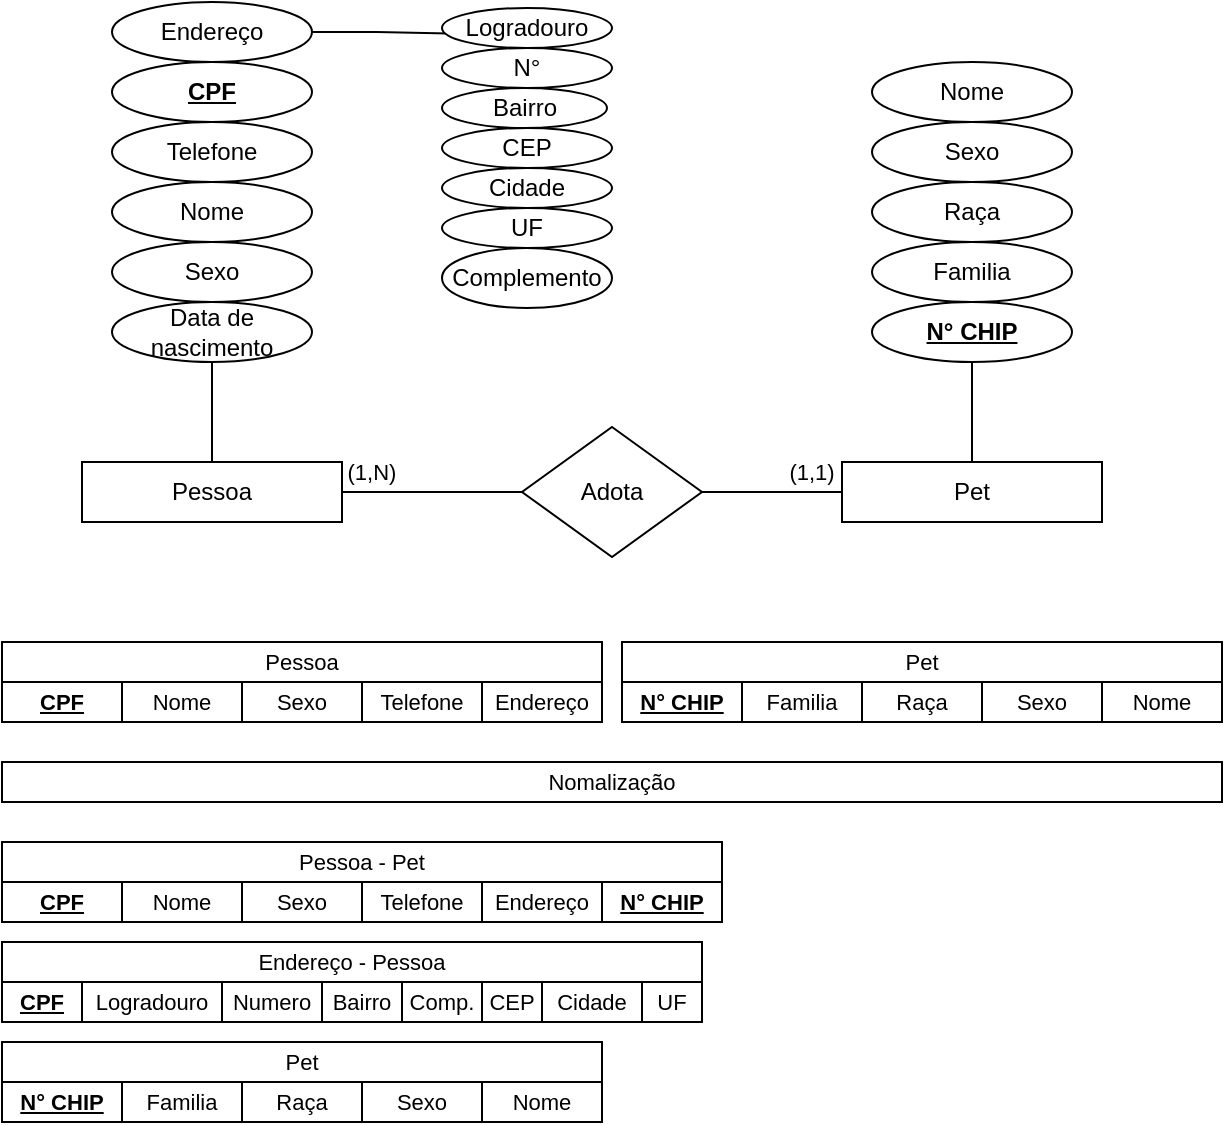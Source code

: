 <mxfile version="20.2.3" type="device"><diagram id="0Yj32g-TBlyaEEfKHffW" name="Página-1"><mxGraphModel dx="599" dy="404" grid="1" gridSize="10" guides="1" tooltips="1" connect="1" arrows="1" fold="1" page="1" pageScale="1" pageWidth="1169" pageHeight="827" math="0" shadow="0"><root><mxCell id="0"/><mxCell id="1" parent="0"/><mxCell id="ln10DzB54dTJTLXXGQgZ-6" value="" style="edgeStyle=orthogonalEdgeStyle;rounded=0;orthogonalLoop=1;jettySize=auto;html=1;endArrow=none;endFill=0;" edge="1" parent="1" source="ln10DzB54dTJTLXXGQgZ-1" target="ln10DzB54dTJTLXXGQgZ-5"><mxGeometry relative="1" as="geometry"/></mxCell><mxCell id="ln10DzB54dTJTLXXGQgZ-1" value="Pessoa" style="rounded=0;whiteSpace=wrap;html=1;" vertex="1" parent="1"><mxGeometry x="320" y="270" width="130" height="30" as="geometry"/></mxCell><mxCell id="ln10DzB54dTJTLXXGQgZ-13" value="" style="edgeStyle=orthogonalEdgeStyle;rounded=0;orthogonalLoop=1;jettySize=auto;html=1;endArrow=none;endFill=0;" edge="1" parent="1" source="ln10DzB54dTJTLXXGQgZ-9" target="ln10DzB54dTJTLXXGQgZ-12"><mxGeometry relative="1" as="geometry"/></mxCell><mxCell id="ln10DzB54dTJTLXXGQgZ-9" value="Pet" style="rounded=0;whiteSpace=wrap;html=1;" vertex="1" parent="1"><mxGeometry x="700" y="270" width="130" height="30" as="geometry"/></mxCell><mxCell id="ln10DzB54dTJTLXXGQgZ-12" value="&lt;b&gt;&lt;u&gt;N° CHIP&lt;/u&gt;&lt;/b&gt;" style="ellipse;whiteSpace=wrap;html=1;" vertex="1" parent="1"><mxGeometry x="715" y="190" width="100" height="30" as="geometry"/></mxCell><mxCell id="ln10DzB54dTJTLXXGQgZ-14" value="Familia" style="ellipse;whiteSpace=wrap;html=1;" vertex="1" parent="1"><mxGeometry x="715" y="160" width="100" height="30" as="geometry"/></mxCell><mxCell id="ln10DzB54dTJTLXXGQgZ-15" value="Raça" style="ellipse;whiteSpace=wrap;html=1;" vertex="1" parent="1"><mxGeometry x="715" y="130" width="100" height="30" as="geometry"/></mxCell><mxCell id="ln10DzB54dTJTLXXGQgZ-16" value="Nome" style="ellipse;whiteSpace=wrap;html=1;" vertex="1" parent="1"><mxGeometry x="715" y="70" width="100" height="30" as="geometry"/></mxCell><mxCell id="ln10DzB54dTJTLXXGQgZ-17" value="Sexo" style="ellipse;whiteSpace=wrap;html=1;" vertex="1" parent="1"><mxGeometry x="715" y="100" width="100" height="30" as="geometry"/></mxCell><mxCell id="ln10DzB54dTJTLXXGQgZ-25" value="" style="edgeStyle=orthogonalEdgeStyle;rounded=0;orthogonalLoop=1;jettySize=auto;html=1;endArrow=none;endFill=0;" edge="1" parent="1" source="ln10DzB54dTJTLXXGQgZ-24" target="ln10DzB54dTJTLXXGQgZ-9"><mxGeometry relative="1" as="geometry"/></mxCell><mxCell id="ln10DzB54dTJTLXXGQgZ-26" value="" style="edgeStyle=orthogonalEdgeStyle;rounded=0;orthogonalLoop=1;jettySize=auto;html=1;endArrow=none;endFill=0;" edge="1" parent="1" source="ln10DzB54dTJTLXXGQgZ-24" target="ln10DzB54dTJTLXXGQgZ-1"><mxGeometry relative="1" as="geometry"/></mxCell><mxCell id="ln10DzB54dTJTLXXGQgZ-24" value="Adota" style="rhombus;whiteSpace=wrap;html=1;" vertex="1" parent="1"><mxGeometry x="540" y="252.5" width="90" height="65" as="geometry"/></mxCell><mxCell id="ln10DzB54dTJTLXXGQgZ-27" value="&lt;font style=&quot;font-size: 11px;&quot;&gt;(1,N)&lt;/font&gt;" style="text;html=1;strokeColor=none;fillColor=none;align=center;verticalAlign=middle;whiteSpace=wrap;rounded=0;" vertex="1" parent="1"><mxGeometry x="435" y="260" width="60" height="30" as="geometry"/></mxCell><mxCell id="ln10DzB54dTJTLXXGQgZ-28" value="&lt;font style=&quot;font-size: 11px;&quot;&gt;(1,1)&lt;/font&gt;" style="text;html=1;strokeColor=none;fillColor=none;align=center;verticalAlign=middle;whiteSpace=wrap;rounded=0;" vertex="1" parent="1"><mxGeometry x="655" y="260" width="60" height="30" as="geometry"/></mxCell><mxCell id="ln10DzB54dTJTLXXGQgZ-46" style="edgeStyle=orthogonalEdgeStyle;rounded=0;orthogonalLoop=1;jettySize=auto;html=1;entryX=0.04;entryY=0.64;entryDx=0;entryDy=0;entryPerimeter=0;fontSize=11;endArrow=none;endFill=0;" edge="1" parent="1" source="ln10DzB54dTJTLXXGQgZ-32" target="ln10DzB54dTJTLXXGQgZ-33"><mxGeometry relative="1" as="geometry"/></mxCell><mxCell id="ln10DzB54dTJTLXXGQgZ-44" value="" style="group" vertex="1" connectable="0" parent="1"><mxGeometry x="500" y="43" width="85" height="150" as="geometry"/></mxCell><mxCell id="ln10DzB54dTJTLXXGQgZ-33" value="Logradouro" style="ellipse;whiteSpace=wrap;html=1;container=0;" vertex="1" parent="ln10DzB54dTJTLXXGQgZ-44"><mxGeometry width="85" height="20" as="geometry"/></mxCell><mxCell id="ln10DzB54dTJTLXXGQgZ-34" value="N°" style="ellipse;whiteSpace=wrap;html=1;container=0;" vertex="1" parent="ln10DzB54dTJTLXXGQgZ-44"><mxGeometry y="20" width="85" height="20" as="geometry"/></mxCell><mxCell id="ln10DzB54dTJTLXXGQgZ-35" value="Bairro" style="ellipse;whiteSpace=wrap;html=1;container=0;" vertex="1" parent="ln10DzB54dTJTLXXGQgZ-44"><mxGeometry y="40" width="82.5" height="20" as="geometry"/></mxCell><mxCell id="ln10DzB54dTJTLXXGQgZ-36" value="CEP" style="ellipse;whiteSpace=wrap;html=1;container=0;" vertex="1" parent="ln10DzB54dTJTLXXGQgZ-44"><mxGeometry y="60" width="85" height="20" as="geometry"/></mxCell><mxCell id="ln10DzB54dTJTLXXGQgZ-37" value="Cidade" style="ellipse;whiteSpace=wrap;html=1;container=0;" vertex="1" parent="ln10DzB54dTJTLXXGQgZ-44"><mxGeometry y="80" width="85" height="20" as="geometry"/></mxCell><mxCell id="ln10DzB54dTJTLXXGQgZ-38" value="UF" style="ellipse;whiteSpace=wrap;html=1;container=0;" vertex="1" parent="ln10DzB54dTJTLXXGQgZ-44"><mxGeometry y="100" width="85" height="20" as="geometry"/></mxCell><mxCell id="ln10DzB54dTJTLXXGQgZ-39" value="Complemento" style="ellipse;whiteSpace=wrap;html=1;container=0;" vertex="1" parent="ln10DzB54dTJTLXXGQgZ-44"><mxGeometry y="120" width="85" height="30" as="geometry"/></mxCell><mxCell id="ln10DzB54dTJTLXXGQgZ-48" value="" style="group" vertex="1" connectable="0" parent="1"><mxGeometry x="335" y="40" width="100" height="180" as="geometry"/></mxCell><mxCell id="ln10DzB54dTJTLXXGQgZ-8" value="" style="group" vertex="1" connectable="0" parent="ln10DzB54dTJTLXXGQgZ-48"><mxGeometry y="30" width="100" height="150" as="geometry"/></mxCell><mxCell id="ln10DzB54dTJTLXXGQgZ-2" value="Nome" style="ellipse;whiteSpace=wrap;html=1;" vertex="1" parent="ln10DzB54dTJTLXXGQgZ-8"><mxGeometry y="60" width="100" height="30" as="geometry"/></mxCell><mxCell id="ln10DzB54dTJTLXXGQgZ-3" value="&lt;b&gt;&lt;u&gt;CPF&lt;/u&gt;&lt;/b&gt;" style="ellipse;whiteSpace=wrap;html=1;" vertex="1" parent="ln10DzB54dTJTLXXGQgZ-8"><mxGeometry width="100" height="30" as="geometry"/></mxCell><mxCell id="ln10DzB54dTJTLXXGQgZ-4" value="Sexo" style="ellipse;whiteSpace=wrap;html=1;" vertex="1" parent="ln10DzB54dTJTLXXGQgZ-8"><mxGeometry y="90" width="100" height="30" as="geometry"/></mxCell><mxCell id="ln10DzB54dTJTLXXGQgZ-5" value="Data de nascimento" style="ellipse;whiteSpace=wrap;html=1;" vertex="1" parent="ln10DzB54dTJTLXXGQgZ-8"><mxGeometry y="120" width="100" height="30" as="geometry"/></mxCell><mxCell id="ln10DzB54dTJTLXXGQgZ-7" value="Telefone" style="ellipse;whiteSpace=wrap;html=1;" vertex="1" parent="ln10DzB54dTJTLXXGQgZ-8"><mxGeometry y="30" width="100" height="30" as="geometry"/></mxCell><mxCell id="ln10DzB54dTJTLXXGQgZ-32" value="Endereço" style="ellipse;whiteSpace=wrap;html=1;" vertex="1" parent="ln10DzB54dTJTLXXGQgZ-48"><mxGeometry width="100" height="30" as="geometry"/></mxCell><mxCell id="ln10DzB54dTJTLXXGQgZ-57" value="" style="group" vertex="1" connectable="0" parent="1"><mxGeometry x="280" y="360" width="300" height="40" as="geometry"/></mxCell><mxCell id="ln10DzB54dTJTLXXGQgZ-29" value="Pessoa" style="rounded=0;whiteSpace=wrap;html=1;fontSize=11;" vertex="1" parent="ln10DzB54dTJTLXXGQgZ-57"><mxGeometry width="300" height="20" as="geometry"/></mxCell><mxCell id="ln10DzB54dTJTLXXGQgZ-30" value="Nome" style="rounded=0;whiteSpace=wrap;html=1;fontSize=11;" vertex="1" parent="ln10DzB54dTJTLXXGQgZ-57"><mxGeometry x="60" y="20" width="60" height="20" as="geometry"/></mxCell><mxCell id="ln10DzB54dTJTLXXGQgZ-31" value="&lt;b&gt;&lt;u&gt;CPF&lt;/u&gt;&lt;/b&gt;" style="rounded=0;whiteSpace=wrap;html=1;fontSize=11;" vertex="1" parent="ln10DzB54dTJTLXXGQgZ-57"><mxGeometry y="20" width="60" height="20" as="geometry"/></mxCell><mxCell id="ln10DzB54dTJTLXXGQgZ-47" value="Sexo" style="rounded=0;whiteSpace=wrap;html=1;fontSize=11;" vertex="1" parent="ln10DzB54dTJTLXXGQgZ-57"><mxGeometry x="120" y="20" width="60" height="20" as="geometry"/></mxCell><mxCell id="ln10DzB54dTJTLXXGQgZ-49" value="Telefone" style="rounded=0;whiteSpace=wrap;html=1;fontSize=11;" vertex="1" parent="ln10DzB54dTJTLXXGQgZ-57"><mxGeometry x="180" y="20" width="60" height="20" as="geometry"/></mxCell><mxCell id="ln10DzB54dTJTLXXGQgZ-50" value="Endereço" style="rounded=0;whiteSpace=wrap;html=1;fontSize=11;" vertex="1" parent="ln10DzB54dTJTLXXGQgZ-57"><mxGeometry x="240" y="20" width="60" height="20" as="geometry"/></mxCell><mxCell id="ln10DzB54dTJTLXXGQgZ-59" value="" style="group" vertex="1" connectable="0" parent="1"><mxGeometry x="590" y="360" width="300" height="40" as="geometry"/></mxCell><mxCell id="ln10DzB54dTJTLXXGQgZ-60" value="Pet" style="rounded=0;whiteSpace=wrap;html=1;fontSize=11;" vertex="1" parent="ln10DzB54dTJTLXXGQgZ-59"><mxGeometry width="300" height="20" as="geometry"/></mxCell><mxCell id="ln10DzB54dTJTLXXGQgZ-61" value="Familia" style="rounded=0;whiteSpace=wrap;html=1;fontSize=11;" vertex="1" parent="ln10DzB54dTJTLXXGQgZ-59"><mxGeometry x="60" y="20" width="60" height="20" as="geometry"/></mxCell><mxCell id="ln10DzB54dTJTLXXGQgZ-62" value="&lt;b&gt;&lt;u&gt;N° CHIP&lt;/u&gt;&lt;/b&gt;" style="rounded=0;whiteSpace=wrap;html=1;fontSize=11;" vertex="1" parent="ln10DzB54dTJTLXXGQgZ-59"><mxGeometry y="20" width="60" height="20" as="geometry"/></mxCell><mxCell id="ln10DzB54dTJTLXXGQgZ-63" value="Raça" style="rounded=0;whiteSpace=wrap;html=1;fontSize=11;" vertex="1" parent="ln10DzB54dTJTLXXGQgZ-59"><mxGeometry x="120" y="20" width="60" height="20" as="geometry"/></mxCell><mxCell id="ln10DzB54dTJTLXXGQgZ-64" value="Sexo" style="rounded=0;whiteSpace=wrap;html=1;fontSize=11;" vertex="1" parent="ln10DzB54dTJTLXXGQgZ-59"><mxGeometry x="180" y="20" width="60" height="20" as="geometry"/></mxCell><mxCell id="ln10DzB54dTJTLXXGQgZ-65" value="Nome" style="rounded=0;whiteSpace=wrap;html=1;fontSize=11;" vertex="1" parent="ln10DzB54dTJTLXXGQgZ-59"><mxGeometry x="240" y="20" width="60" height="20" as="geometry"/></mxCell><mxCell id="ln10DzB54dTJTLXXGQgZ-74" value="Nomalização" style="rounded=0;whiteSpace=wrap;html=1;fontSize=11;" vertex="1" parent="1"><mxGeometry x="280" y="420" width="610" height="20" as="geometry"/></mxCell><mxCell id="ln10DzB54dTJTLXXGQgZ-76" value="" style="group" vertex="1" connectable="0" parent="1"><mxGeometry x="280" y="460" width="360" height="40" as="geometry"/></mxCell><mxCell id="ln10DzB54dTJTLXXGQgZ-75" value="&lt;b&gt;&lt;u&gt;N° CHIP&lt;/u&gt;&lt;/b&gt;" style="rounded=0;whiteSpace=wrap;html=1;fontSize=11;" vertex="1" parent="ln10DzB54dTJTLXXGQgZ-76"><mxGeometry x="300" y="20" width="60" height="20" as="geometry"/></mxCell><mxCell id="ln10DzB54dTJTLXXGQgZ-68" value="Pessoa - Pet" style="rounded=0;whiteSpace=wrap;html=1;fontSize=11;" vertex="1" parent="ln10DzB54dTJTLXXGQgZ-76"><mxGeometry width="360" height="20" as="geometry"/></mxCell><mxCell id="ln10DzB54dTJTLXXGQgZ-69" value="Nome" style="rounded=0;whiteSpace=wrap;html=1;fontSize=11;" vertex="1" parent="ln10DzB54dTJTLXXGQgZ-76"><mxGeometry x="60" y="20" width="60" height="20" as="geometry"/></mxCell><mxCell id="ln10DzB54dTJTLXXGQgZ-70" value="&lt;b&gt;&lt;u&gt;CPF&lt;/u&gt;&lt;/b&gt;" style="rounded=0;whiteSpace=wrap;html=1;fontSize=11;" vertex="1" parent="ln10DzB54dTJTLXXGQgZ-76"><mxGeometry y="20" width="60" height="20" as="geometry"/></mxCell><mxCell id="ln10DzB54dTJTLXXGQgZ-71" value="Sexo" style="rounded=0;whiteSpace=wrap;html=1;fontSize=11;" vertex="1" parent="ln10DzB54dTJTLXXGQgZ-76"><mxGeometry x="120" y="20" width="60" height="20" as="geometry"/></mxCell><mxCell id="ln10DzB54dTJTLXXGQgZ-72" value="Telefone" style="rounded=0;whiteSpace=wrap;html=1;fontSize=11;" vertex="1" parent="ln10DzB54dTJTLXXGQgZ-76"><mxGeometry x="180" y="20" width="60" height="20" as="geometry"/></mxCell><mxCell id="ln10DzB54dTJTLXXGQgZ-73" value="Endereço" style="rounded=0;whiteSpace=wrap;html=1;fontSize=11;" vertex="1" parent="ln10DzB54dTJTLXXGQgZ-76"><mxGeometry x="240" y="20" width="60" height="20" as="geometry"/></mxCell><mxCell id="ln10DzB54dTJTLXXGQgZ-92" value="" style="group" vertex="1" connectable="0" parent="1"><mxGeometry x="280" y="510" width="350" height="40" as="geometry"/></mxCell><mxCell id="ln10DzB54dTJTLXXGQgZ-85" value="Cidade" style="rounded=0;whiteSpace=wrap;html=1;fontSize=11;" vertex="1" parent="ln10DzB54dTJTLXXGQgZ-92"><mxGeometry x="270" y="20" width="50" height="20" as="geometry"/></mxCell><mxCell id="ln10DzB54dTJTLXXGQgZ-79" value="Endereço - Pessoa" style="rounded=0;whiteSpace=wrap;html=1;fontSize=11;container=0;" vertex="1" parent="ln10DzB54dTJTLXXGQgZ-92"><mxGeometry width="350" height="20" as="geometry"/></mxCell><mxCell id="ln10DzB54dTJTLXXGQgZ-80" value="Logradouro" style="rounded=0;whiteSpace=wrap;html=1;fontSize=11;container=0;" vertex="1" parent="ln10DzB54dTJTLXXGQgZ-92"><mxGeometry x="40" y="20" width="70" height="20" as="geometry"/></mxCell><mxCell id="ln10DzB54dTJTLXXGQgZ-81" value="&lt;b&gt;&lt;u&gt;CPF&lt;/u&gt;&lt;/b&gt;" style="rounded=0;whiteSpace=wrap;html=1;fontSize=11;container=0;" vertex="1" parent="ln10DzB54dTJTLXXGQgZ-92"><mxGeometry y="20" width="40" height="20" as="geometry"/></mxCell><mxCell id="ln10DzB54dTJTLXXGQgZ-82" value="Numero" style="rounded=0;whiteSpace=wrap;html=1;fontSize=11;container=0;" vertex="1" parent="ln10DzB54dTJTLXXGQgZ-92"><mxGeometry x="110" y="20" width="50" height="20" as="geometry"/></mxCell><mxCell id="ln10DzB54dTJTLXXGQgZ-83" value="Bairro" style="rounded=0;whiteSpace=wrap;html=1;fontSize=11;container=0;" vertex="1" parent="ln10DzB54dTJTLXXGQgZ-92"><mxGeometry x="160" y="20" width="40" height="20" as="geometry"/></mxCell><mxCell id="ln10DzB54dTJTLXXGQgZ-84" value="CEP" style="rounded=0;whiteSpace=wrap;html=1;fontSize=11;container=0;" vertex="1" parent="ln10DzB54dTJTLXXGQgZ-92"><mxGeometry x="240" y="20" width="30" height="20" as="geometry"/></mxCell><mxCell id="ln10DzB54dTJTLXXGQgZ-87" value="UF" style="rounded=0;whiteSpace=wrap;html=1;fontSize=11;" vertex="1" parent="ln10DzB54dTJTLXXGQgZ-92"><mxGeometry x="320" y="20" width="30" height="20" as="geometry"/></mxCell><mxCell id="ln10DzB54dTJTLXXGQgZ-91" value="Comp." style="rounded=0;whiteSpace=wrap;html=1;fontSize=11;container=0;" vertex="1" parent="ln10DzB54dTJTLXXGQgZ-92"><mxGeometry x="200" y="20" width="40" height="20" as="geometry"/></mxCell><mxCell id="ln10DzB54dTJTLXXGQgZ-93" value="" style="group" vertex="1" connectable="0" parent="1"><mxGeometry x="280" y="560" width="300" height="40" as="geometry"/></mxCell><mxCell id="ln10DzB54dTJTLXXGQgZ-94" value="Pet" style="rounded=0;whiteSpace=wrap;html=1;fontSize=11;" vertex="1" parent="ln10DzB54dTJTLXXGQgZ-93"><mxGeometry width="300" height="20" as="geometry"/></mxCell><mxCell id="ln10DzB54dTJTLXXGQgZ-95" value="Familia" style="rounded=0;whiteSpace=wrap;html=1;fontSize=11;" vertex="1" parent="ln10DzB54dTJTLXXGQgZ-93"><mxGeometry x="60" y="20" width="60" height="20" as="geometry"/></mxCell><mxCell id="ln10DzB54dTJTLXXGQgZ-96" value="&lt;b&gt;&lt;u&gt;N° CHIP&lt;/u&gt;&lt;/b&gt;" style="rounded=0;whiteSpace=wrap;html=1;fontSize=11;" vertex="1" parent="ln10DzB54dTJTLXXGQgZ-93"><mxGeometry y="20" width="60" height="20" as="geometry"/></mxCell><mxCell id="ln10DzB54dTJTLXXGQgZ-97" value="Raça" style="rounded=0;whiteSpace=wrap;html=1;fontSize=11;" vertex="1" parent="ln10DzB54dTJTLXXGQgZ-93"><mxGeometry x="120" y="20" width="60" height="20" as="geometry"/></mxCell><mxCell id="ln10DzB54dTJTLXXGQgZ-98" value="Sexo" style="rounded=0;whiteSpace=wrap;html=1;fontSize=11;" vertex="1" parent="ln10DzB54dTJTLXXGQgZ-93"><mxGeometry x="180" y="20" width="60" height="20" as="geometry"/></mxCell><mxCell id="ln10DzB54dTJTLXXGQgZ-99" value="Nome" style="rounded=0;whiteSpace=wrap;html=1;fontSize=11;" vertex="1" parent="ln10DzB54dTJTLXXGQgZ-93"><mxGeometry x="240" y="20" width="60" height="20" as="geometry"/></mxCell></root></mxGraphModel></diagram></mxfile>